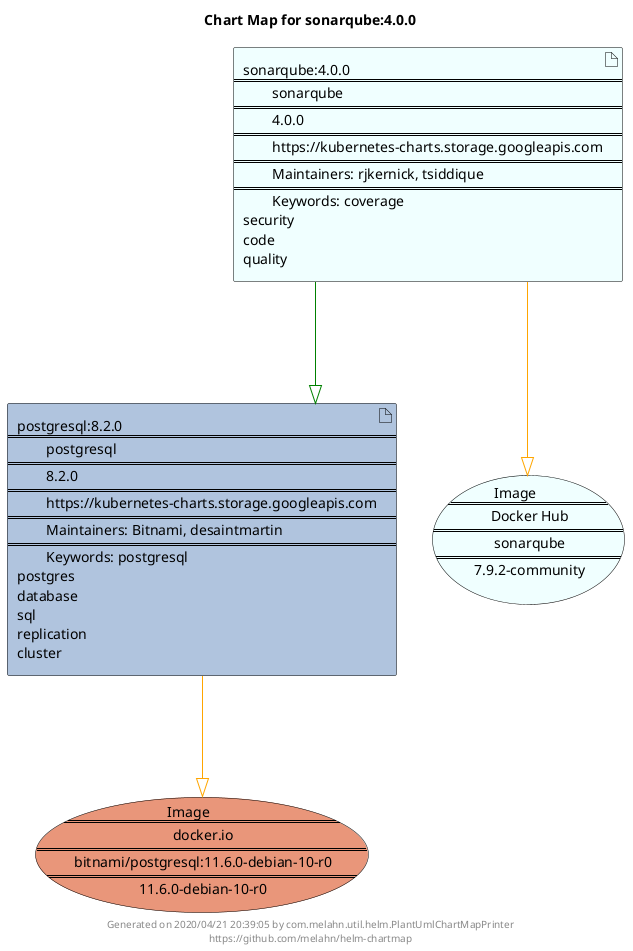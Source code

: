 @startuml
skinparam linetype ortho
skinparam backgroundColor white
skinparam usecaseBorderColor black
skinparam usecaseArrowColor LightSlateGray
skinparam artifactBorderColor black
skinparam artifactArrowColor LightSlateGray

title Chart Map for sonarqube:4.0.0

'There are 2 referenced Helm Charts
artifact "postgresql:8.2.0\n====\n\tpostgresql\n====\n\t8.2.0\n====\n\thttps://kubernetes-charts.storage.googleapis.com\n====\n\tMaintainers: Bitnami, desaintmartin\n====\n\tKeywords: postgresql\npostgres\ndatabase\nsql\nreplication\ncluster" as postgresql_8_2_0 #LightSteelBlue
artifact "sonarqube:4.0.0\n====\n\tsonarqube\n====\n\t4.0.0\n====\n\thttps://kubernetes-charts.storage.googleapis.com\n====\n\tMaintainers: rjkernick, tsiddique\n====\n\tKeywords: coverage\nsecurity\ncode\nquality" as sonarqube_4_0_0 #Azure

'There are 2 referenced Docker Images
usecase "Image\n====\n\tdocker.io\n====\n\tbitnami/postgresql:11.6.0-debian-10-r0\n====\n\t11.6.0-debian-10-r0" as docker_io_bitnami_postgresql_11_6_0_debian_10_r0 #DarkSalmon
usecase "Image\n====\n\tDocker Hub\n====\n\tsonarqube\n====\n\t7.9.2-community" as sonarqube_7_9_2_community #Azure

'Chart Dependencies
sonarqube_4_0_0--[#green]-|>postgresql_8_2_0
postgresql_8_2_0--[#orange]-|>docker_io_bitnami_postgresql_11_6_0_debian_10_r0
sonarqube_4_0_0--[#orange]-|>sonarqube_7_9_2_community

center footer Generated on 2020/04/21 20:39:05 by com.melahn.util.helm.PlantUmlChartMapPrinter\nhttps://github.com/melahn/helm-chartmap
@enduml
